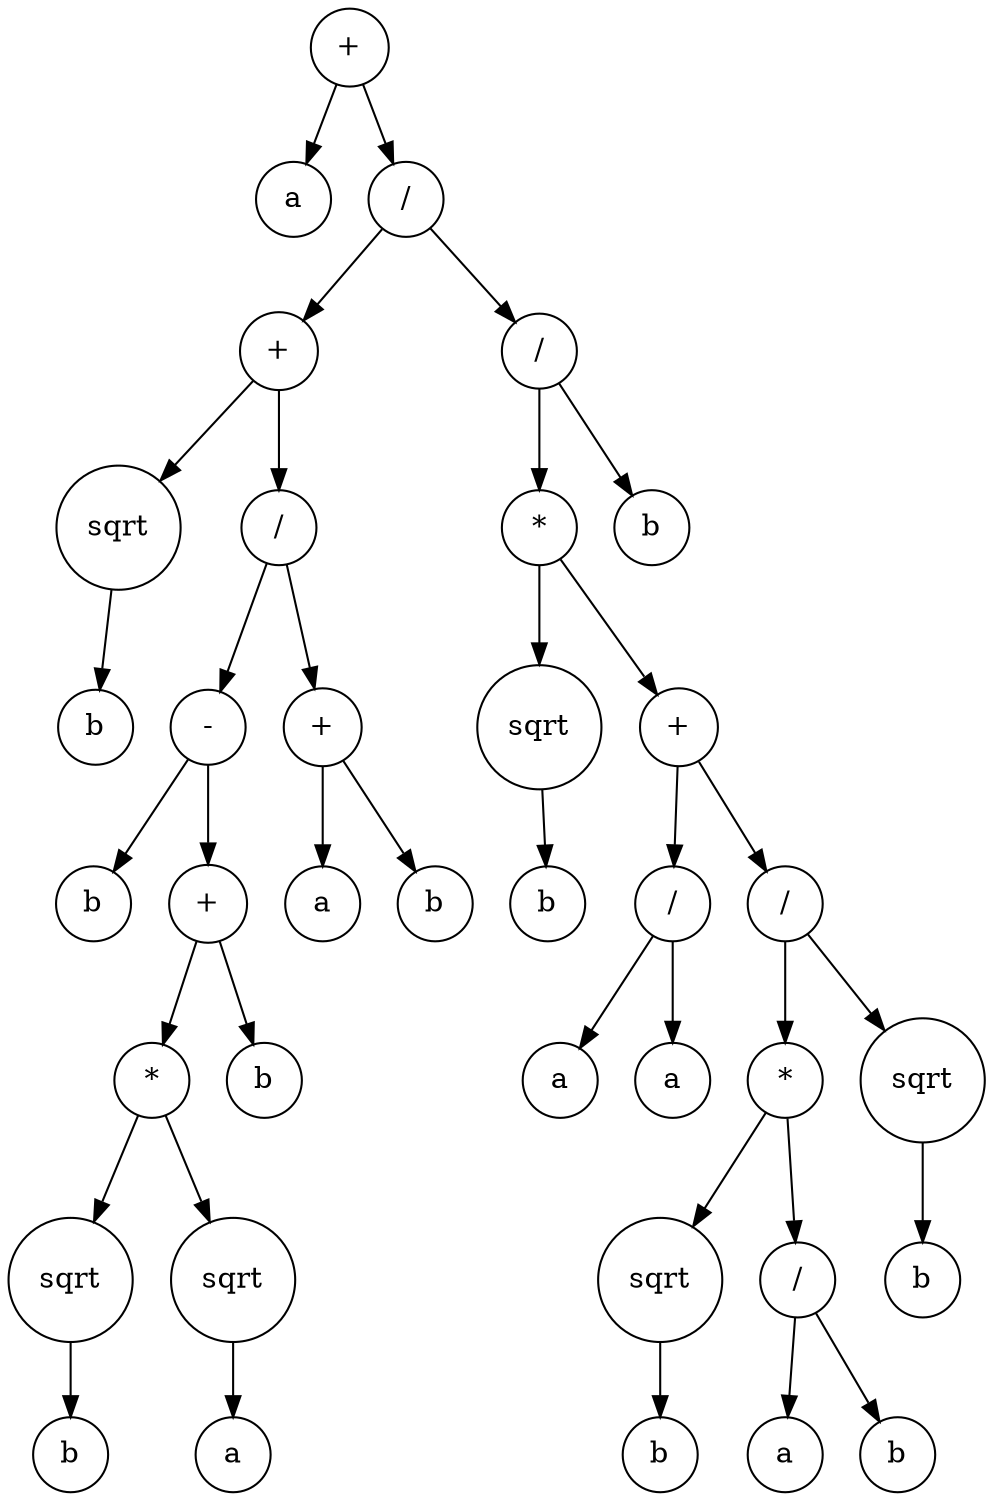digraph g {
graph [ordering=out];
node [shape=circle];
n[label = "+"];
n0[label = "a"];
n -> n0;
n1[label = "/"];
n10[label = "+"];
n100[label = "sqrt"];
n1000[label = "b"];
n100 -> n1000;
n10 -> n100;
n101[label = "/"];
n1010[label = "-"];
n10100[label = "b"];
n1010 -> n10100;
n10101[label = "+"];
n101010[label = "*"];
n1010100[label = "sqrt"];
n10101000[label = "b"];
n1010100 -> n10101000;
n101010 -> n1010100;
n1010101[label = "sqrt"];
n10101010[label = "a"];
n1010101 -> n10101010;
n101010 -> n1010101;
n10101 -> n101010;
n101011[label = "b"];
n10101 -> n101011;
n1010 -> n10101;
n101 -> n1010;
n1011[label = "+"];
n10110[label = "a"];
n1011 -> n10110;
n10111[label = "b"];
n1011 -> n10111;
n101 -> n1011;
n10 -> n101;
n1 -> n10;
n11[label = "/"];
n110[label = "*"];
n1100[label = "sqrt"];
n11000[label = "b"];
n1100 -> n11000;
n110 -> n1100;
n1101[label = "+"];
n11010[label = "/"];
n110100[label = "a"];
n11010 -> n110100;
n110101[label = "a"];
n11010 -> n110101;
n1101 -> n11010;
n11011[label = "/"];
n110110[label = "*"];
n1101100[label = "sqrt"];
n11011000[label = "b"];
n1101100 -> n11011000;
n110110 -> n1101100;
n1101101[label = "/"];
n11011010[label = "a"];
n1101101 -> n11011010;
n11011011[label = "b"];
n1101101 -> n11011011;
n110110 -> n1101101;
n11011 -> n110110;
n110111[label = "sqrt"];
n1101110[label = "b"];
n110111 -> n1101110;
n11011 -> n110111;
n1101 -> n11011;
n110 -> n1101;
n11 -> n110;
n111[label = "b"];
n11 -> n111;
n1 -> n11;
n -> n1;
}
